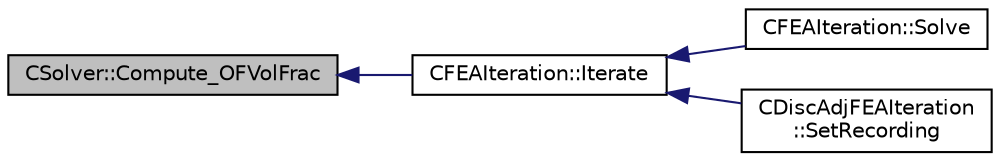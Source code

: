 digraph "CSolver::Compute_OFVolFrac"
{
  edge [fontname="Helvetica",fontsize="10",labelfontname="Helvetica",labelfontsize="10"];
  node [fontname="Helvetica",fontsize="10",shape=record];
  rankdir="LR";
  Node659 [label="CSolver::Compute_OFVolFrac",height=0.2,width=0.4,color="black", fillcolor="grey75", style="filled", fontcolor="black"];
  Node659 -> Node660 [dir="back",color="midnightblue",fontsize="10",style="solid",fontname="Helvetica"];
  Node660 [label="CFEAIteration::Iterate",height=0.2,width=0.4,color="black", fillcolor="white", style="filled",URL="$class_c_f_e_a_iteration.html#af34a9ca7d54a7b4c31ad4fb1a487a158",tooltip="Perform a single iteration for structural analysis using the Finite Element Method. "];
  Node660 -> Node661 [dir="back",color="midnightblue",fontsize="10",style="solid",fontname="Helvetica"];
  Node661 [label="CFEAIteration::Solve",height=0.2,width=0.4,color="black", fillcolor="white", style="filled",URL="$class_c_f_e_a_iteration.html#a93300b80aae492f8f966c16652e83e08",tooltip="Iterate the structural system for a number of Inner_Iter iterations. "];
  Node660 -> Node662 [dir="back",color="midnightblue",fontsize="10",style="solid",fontname="Helvetica"];
  Node662 [label="CDiscAdjFEAIteration\l::SetRecording",height=0.2,width=0.4,color="black", fillcolor="white", style="filled",URL="$class_c_disc_adj_f_e_a_iteration.html#ad5f0dcb01d13560ce5245301646dc3bd",tooltip="Record a single iteration of the direct FEM system. "];
}
